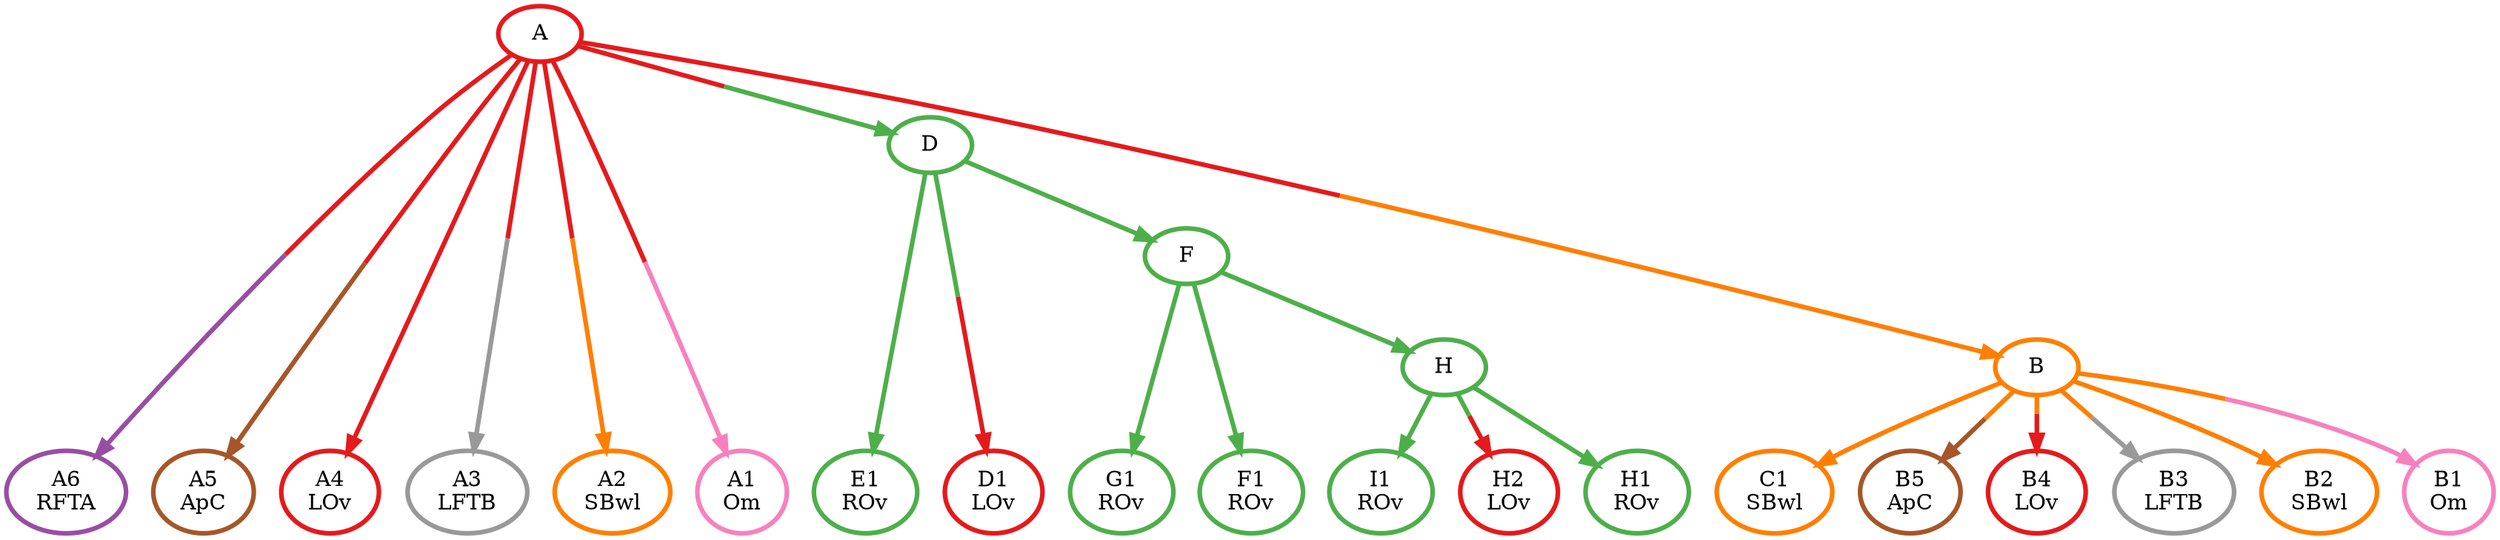 digraph T {
	{
		rank=same
		23 [penwidth=3,colorscheme=set19,color=3,label="I1\nROv"]
		22 [penwidth=3,colorscheme=set19,color=3,label="G1\nROv"]
		21 [penwidth=3,colorscheme=set19,color=3,label="E1\nROv"]
		20 [penwidth=3,colorscheme=set19,color=5,label="C1\nSBwl"]
		19 [penwidth=3,colorscheme=set19,color=1,label="H2\nLOv"]
		18 [penwidth=3,colorscheme=set19,color=3,label="H1\nROv"]
		16 [penwidth=3,colorscheme=set19,color=3,label="F1\nROv"]
		14 [penwidth=3,colorscheme=set19,color=1,label="D1\nLOv"]
		12 [penwidth=3,colorscheme=set19,color=7,label="B5\nApC"]
		11 [penwidth=3,colorscheme=set19,color=1,label="B4\nLOv"]
		10 [penwidth=3,colorscheme=set19,color=9,label="B3\nLFTB"]
		9 [penwidth=3,colorscheme=set19,color=5,label="B2\nSBwl"]
		8 [penwidth=3,colorscheme=set19,color=8,label="B1\nOm"]
		6 [penwidth=3,colorscheme=set19,color=4,label="A6\nRFTA"]
		5 [penwidth=3,colorscheme=set19,color=7,label="A5\nApC"]
		4 [penwidth=3,colorscheme=set19,color=1,label="A4\nLOv"]
		3 [penwidth=3,colorscheme=set19,color=9,label="A3\nLFTB"]
		2 [penwidth=3,colorscheme=set19,color=5,label="A2\nSBwl"]
		1 [penwidth=3,colorscheme=set19,color=8,label="A1\nOm"]
	}
	17 [penwidth=3,colorscheme=set19,color=3,label="H"]
	15 [penwidth=3,colorscheme=set19,color=3,label="F"]
	13 [penwidth=3,colorscheme=set19,color=3,label="D"]
	7 [penwidth=3,colorscheme=set19,color=5,label="B"]
	0 [penwidth=3,colorscheme=set19,color=1,label="A"]
	17 -> 23 [penwidth=3,colorscheme=set19,color=3]
	17 -> 19 [penwidth=3,colorscheme=set19,color="3;0.5:1"]
	17 -> 18 [penwidth=3,colorscheme=set19,color=3]
	15 -> 22 [penwidth=3,colorscheme=set19,color=3]
	15 -> 17 [penwidth=3,colorscheme=set19,color=3]
	15 -> 16 [penwidth=3,colorscheme=set19,color=3]
	13 -> 21 [penwidth=3,colorscheme=set19,color=3]
	13 -> 15 [penwidth=3,colorscheme=set19,color=3]
	13 -> 14 [penwidth=3,colorscheme=set19,color="3;0.5:1"]
	7 -> 20 [penwidth=3,colorscheme=set19,color=5]
	7 -> 12 [penwidth=3,colorscheme=set19,color="5;0.5:7"]
	7 -> 11 [penwidth=3,colorscheme=set19,color="5;0.5:1"]
	7 -> 10 [penwidth=3,colorscheme=set19,color="5;0.5:9"]
	7 -> 9 [penwidth=3,colorscheme=set19,color=5]
	7 -> 8 [penwidth=3,colorscheme=set19,color="5;0.5:8"]
	0 -> 13 [penwidth=3,colorscheme=set19,color="1;0.5:3"]
	0 -> 7 [penwidth=3,colorscheme=set19,color="1;0.5:5"]
	0 -> 6 [penwidth=3,colorscheme=set19,color="1;0.5:4"]
	0 -> 5 [penwidth=3,colorscheme=set19,color="1;0.5:7"]
	0 -> 4 [penwidth=3,colorscheme=set19,color=1]
	0 -> 3 [penwidth=3,colorscheme=set19,color="1;0.5:9"]
	0 -> 2 [penwidth=3,colorscheme=set19,color="1;0.5:5"]
	0 -> 1 [penwidth=3,colorscheme=set19,color="1;0.5:8"]
}

